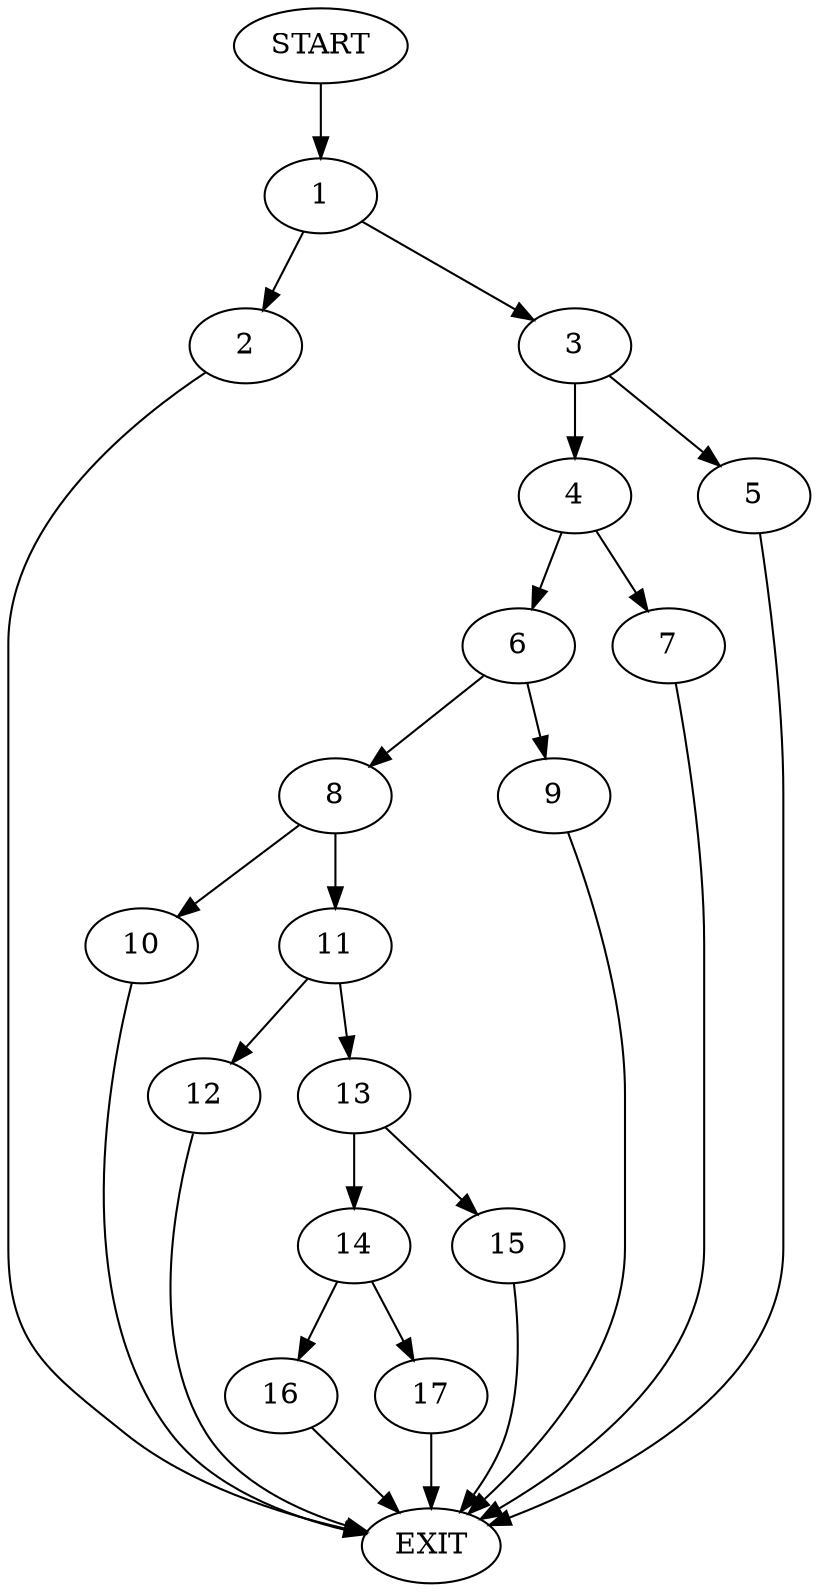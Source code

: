 digraph {
0 [label="START"]
18 [label="EXIT"]
0 -> 1
1 -> 2
1 -> 3
3 -> 4
3 -> 5
2 -> 18
5 -> 18
4 -> 6
4 -> 7
7 -> 18
6 -> 8
6 -> 9
9 -> 18
8 -> 10
8 -> 11
10 -> 18
11 -> 12
11 -> 13
12 -> 18
13 -> 14
13 -> 15
15 -> 18
14 -> 16
14 -> 17
16 -> 18
17 -> 18
}
